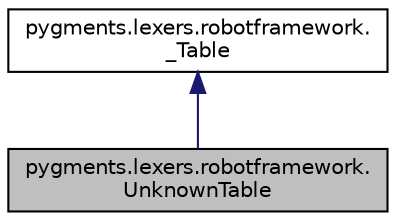 digraph "pygments.lexers.robotframework.UnknownTable"
{
 // LATEX_PDF_SIZE
  edge [fontname="Helvetica",fontsize="10",labelfontname="Helvetica",labelfontsize="10"];
  node [fontname="Helvetica",fontsize="10",shape=record];
  Node1 [label="pygments.lexers.robotframework.\lUnknownTable",height=0.2,width=0.4,color="black", fillcolor="grey75", style="filled", fontcolor="black",tooltip=" "];
  Node2 -> Node1 [dir="back",color="midnightblue",fontsize="10",style="solid",fontname="Helvetica"];
  Node2 [label="pygments.lexers.robotframework.\l_Table",height=0.2,width=0.4,color="black", fillcolor="white", style="filled",URL="$classpygments_1_1lexers_1_1robotframework_1_1__Table.html",tooltip=" "];
}
